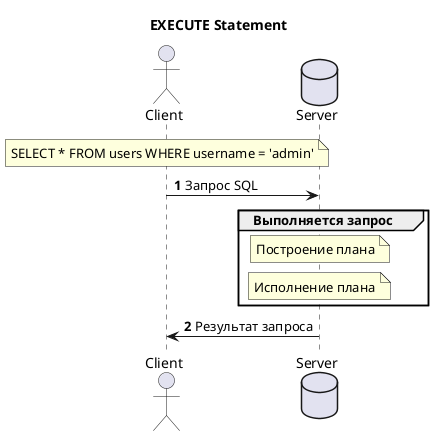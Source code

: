 @startuml
title EXECUTE Statement
actor Client
database Server
autonumber

note over Client:  SELECT * FROM users WHERE username = 'admin'
Client->Server: Запрос SQL
'note over Server: Выполняется запрос
group Выполняется запрос
note over Server: Построение плана
note over Server: Исполнение плана
end
Server->Client: Результат запроса
@enduml
